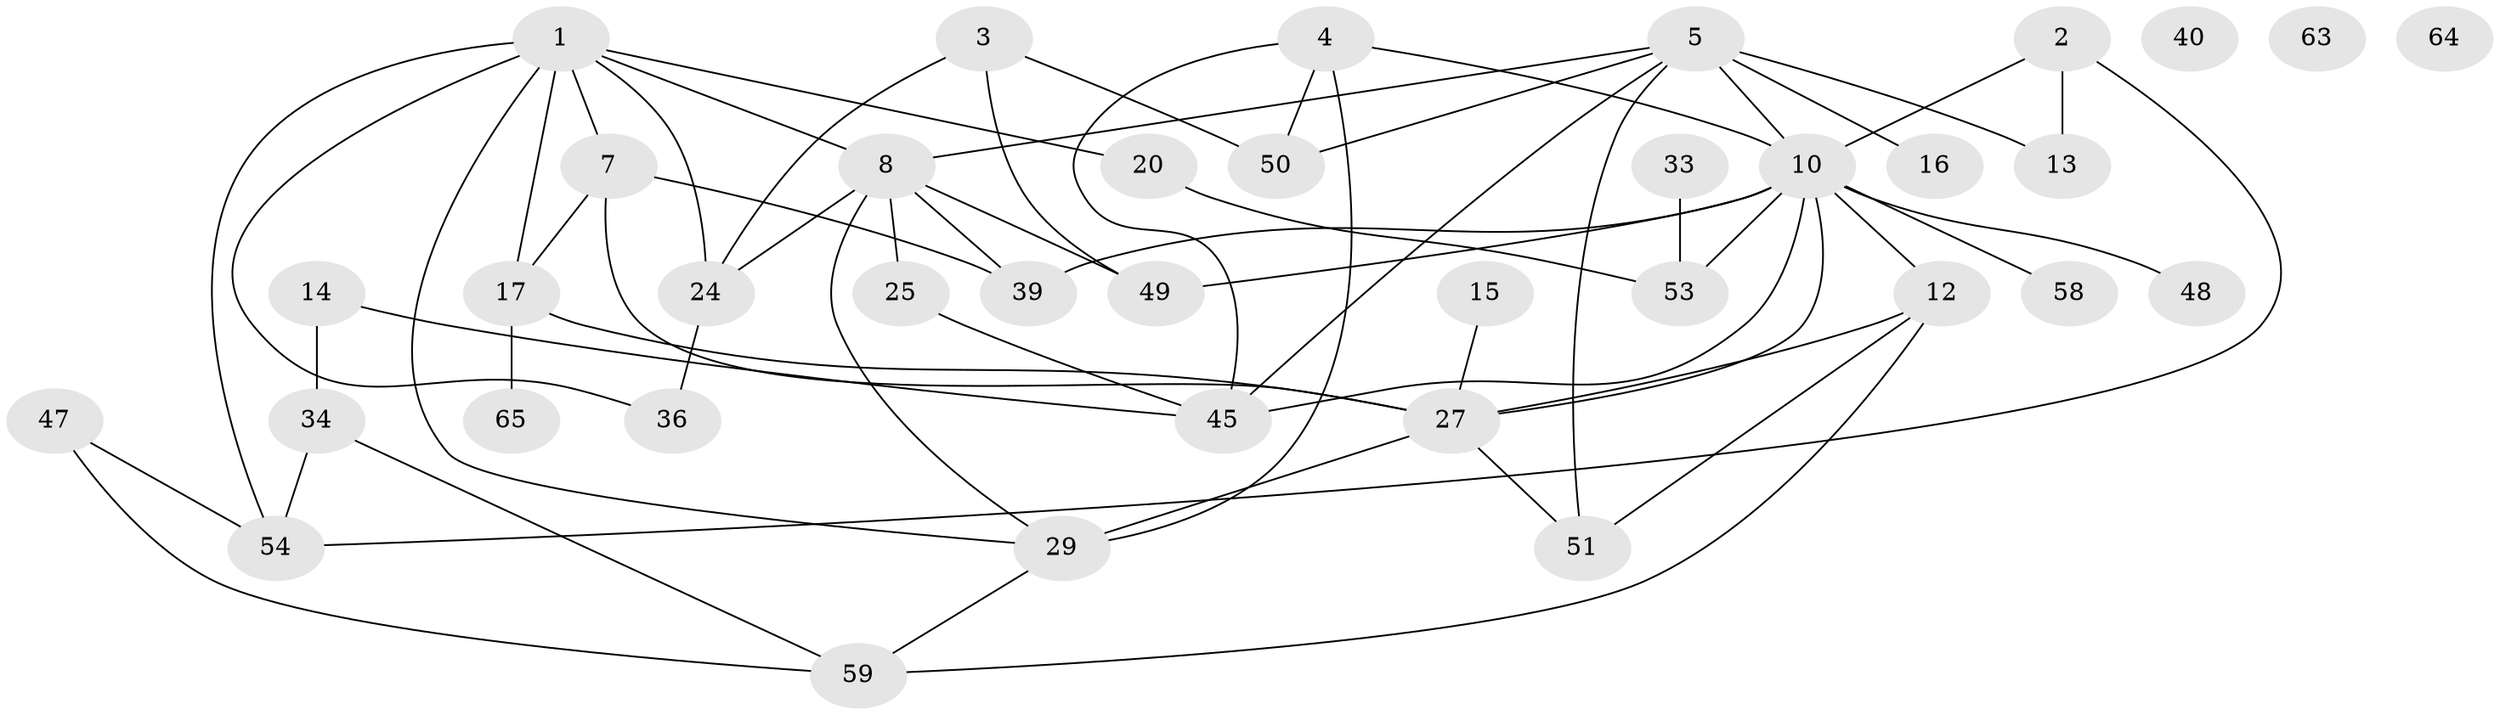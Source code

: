 // original degree distribution, {3: 0.2702702702702703, 2: 0.22972972972972974, 5: 0.08108108108108109, 4: 0.17567567567567569, 1: 0.17567567567567569, 7: 0.013513513513513514, 0: 0.04054054054054054, 6: 0.013513513513513514}
// Generated by graph-tools (version 1.1) at 2025/13/03/09/25 04:13:12]
// undirected, 37 vertices, 60 edges
graph export_dot {
graph [start="1"]
  node [color=gray90,style=filled];
  1 [super="+72+41+11"];
  2 [super="+22"];
  3;
  4 [super="+69"];
  5 [super="+9+6"];
  7 [super="+21"];
  8 [super="+26+18"];
  10 [super="+31+55+44"];
  12 [super="+19"];
  13;
  14 [super="+35"];
  15;
  16;
  17;
  20 [super="+46+30"];
  24;
  25;
  27 [super="+32"];
  29 [super="+43+38"];
  33;
  34;
  36;
  39;
  40;
  45 [super="+67+73"];
  47 [super="+60"];
  48;
  49 [super="+71"];
  50;
  51;
  53;
  54;
  58 [super="+61"];
  59;
  63;
  64;
  65;
  1 -- 17;
  1 -- 36;
  1 -- 20;
  1 -- 54;
  1 -- 7;
  1 -- 8;
  1 -- 24;
  1 -- 29;
  2 -- 54;
  2 -- 13;
  2 -- 10;
  3 -- 24;
  3 -- 50;
  3 -- 49;
  4 -- 50;
  4 -- 45;
  4 -- 10;
  4 -- 29;
  5 -- 16;
  5 -- 50;
  5 -- 13;
  5 -- 51;
  5 -- 8;
  5 -- 45;
  5 -- 10 [weight=2];
  7 -- 39;
  7 -- 17;
  7 -- 27;
  8 -- 24;
  8 -- 25;
  8 -- 49;
  8 -- 39;
  8 -- 29;
  10 -- 48 [weight=2];
  10 -- 49;
  10 -- 53;
  10 -- 12;
  10 -- 45 [weight=2];
  10 -- 27;
  10 -- 39;
  10 -- 58;
  12 -- 59;
  12 -- 27;
  12 -- 51;
  14 -- 34;
  14 -- 45;
  15 -- 27;
  17 -- 65;
  17 -- 27;
  20 -- 53;
  24 -- 36;
  25 -- 45;
  27 -- 51;
  27 -- 29 [weight=2];
  29 -- 59;
  33 -- 53;
  34 -- 54;
  34 -- 59;
  47 -- 59;
  47 -- 54;
}
